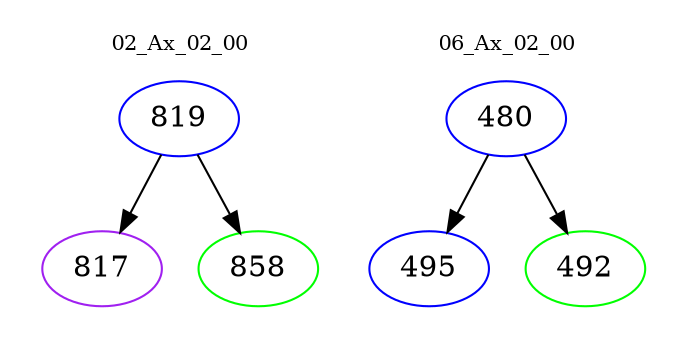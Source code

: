 digraph{
subgraph cluster_0 {
color = white
label = "02_Ax_02_00";
fontsize=10;
T0_819 [label="819", color="blue"]
T0_819 -> T0_817 [color="black"]
T0_817 [label="817", color="purple"]
T0_819 -> T0_858 [color="black"]
T0_858 [label="858", color="green"]
}
subgraph cluster_1 {
color = white
label = "06_Ax_02_00";
fontsize=10;
T1_480 [label="480", color="blue"]
T1_480 -> T1_495 [color="black"]
T1_495 [label="495", color="blue"]
T1_480 -> T1_492 [color="black"]
T1_492 [label="492", color="green"]
}
}
